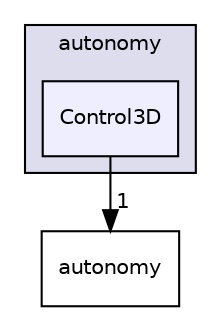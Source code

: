 digraph "/root/scrimmage/scrimmage/include/scrimmage/plugins/autonomy/Control3D" {
  compound=true
  node [ fontsize="10", fontname="Helvetica"];
  edge [ labelfontsize="10", labelfontname="Helvetica"];
  subgraph clusterdir_5aacfe0deb1b51de3b8a4437197fbda8 {
    graph [ bgcolor="#ddddee", pencolor="black", label="autonomy" fontname="Helvetica", fontsize="10", URL="dir_5aacfe0deb1b51de3b8a4437197fbda8.html"]
  dir_65b5d6c10c21af4c9c3829e05e04b678 [shape=box, label="Control3D", style="filled", fillcolor="#eeeeff", pencolor="black", URL="dir_65b5d6c10c21af4c9c3829e05e04b678.html"];
  }
  dir_b3bb4020ef55165afbb203d4dc0e2378 [shape=box label="autonomy" URL="dir_b3bb4020ef55165afbb203d4dc0e2378.html"];
  dir_65b5d6c10c21af4c9c3829e05e04b678->dir_b3bb4020ef55165afbb203d4dc0e2378 [headlabel="1", labeldistance=1.5 headhref="dir_000031_000006.html"];
}
